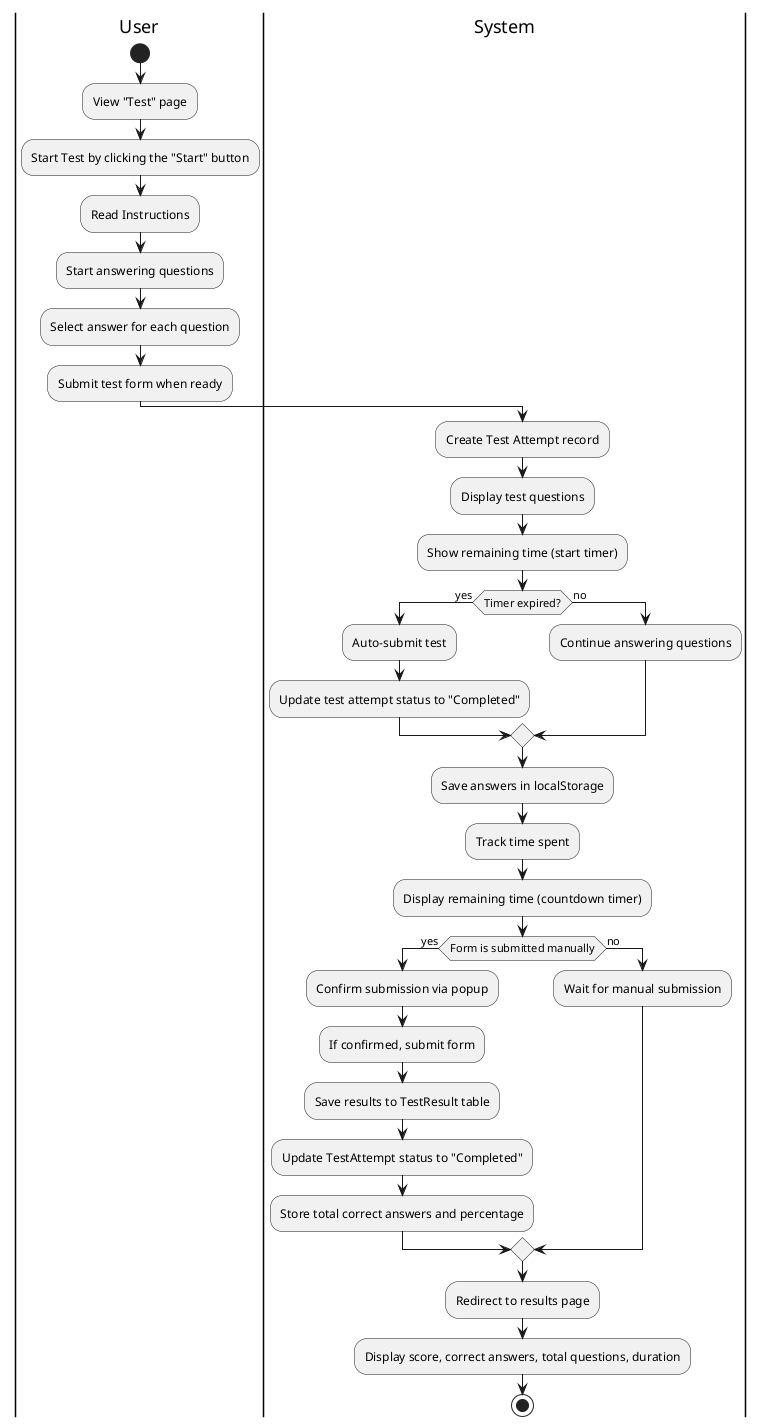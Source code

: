 @startuml
|User|
start
:View "Test" page;
:Start Test by clicking the "Start" button;
:Read Instructions;
:Start answering questions;
:Select answer for each question;
:Submit test form when ready;

|System|
:Create Test Attempt record;
:Display test questions;
:Show remaining time (start timer);

if (Timer expired?) then (yes)
  :Auto-submit test;
  :Update test attempt status to "Completed";
else (no)
  :Continue answering questions;
endif

:Save answers in localStorage;
:Track time spent;
:Display remaining time (countdown timer);

if (Form is submitted manually) then (yes)
  :Confirm submission via popup;
  :If confirmed, submit form;
  :Save results to TestResult table;
  :Update TestAttempt status to "Completed";
  :Store total correct answers and percentage;
else (no)
  :Wait for manual submission;
endif

:Redirect to results page;
:Display score, correct answers, total questions, duration;

stop
@enduml
